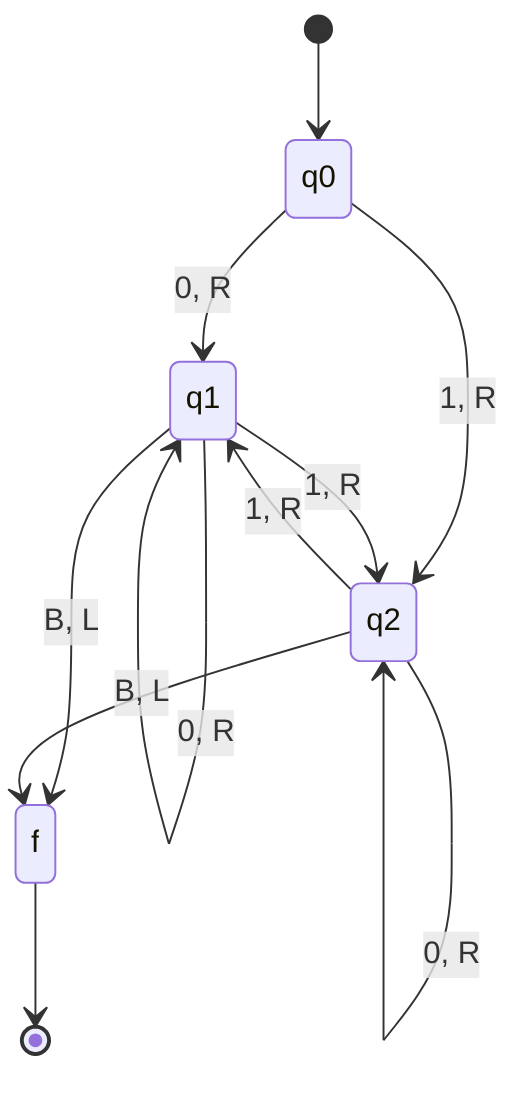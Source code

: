 stateDiagram-v2
  [*] --> q0
  q0 --> q1: 0, R
  q0 --> q2: 1, R
  q1 --> q1: 0, R
  q1 --> q2: 1, R
  q2 --> q2: 0, R
  q2 --> q1: 1, R
  q1 --> f: B, L
  q2 --> f: B, L
  f --> [*]
